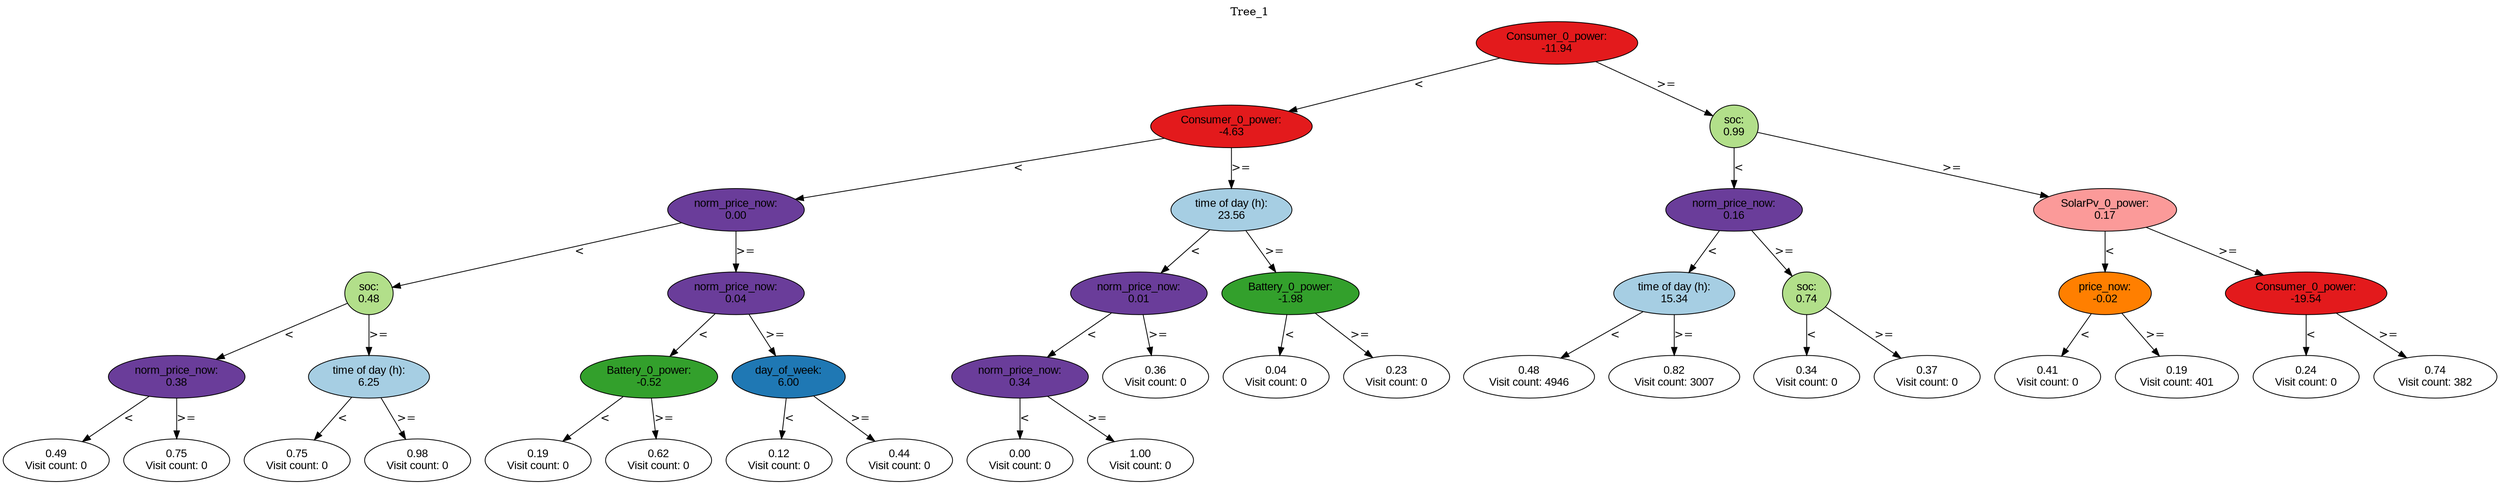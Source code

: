 digraph BST {
    node [fontname="Arial" style=filled colorscheme=paired12];
    0 [ label = "Consumer_0_power:
-11.94" fillcolor=6];
    1 [ label = "Consumer_0_power:
-4.63" fillcolor=6];
    2 [ label = "norm_price_now:
0.00" fillcolor=10];
    3 [ label = "soc:
0.48" fillcolor=3];
    4 [ label = "norm_price_now:
0.38" fillcolor=10];
    5 [ label = "0.49
Visit count: 0" fillcolor=white];
    6 [ label = "0.75
Visit count: 0" fillcolor=white];
    7 [ label = "time of day (h):
6.25" fillcolor=1];
    8 [ label = "0.75
Visit count: 0" fillcolor=white];
    9 [ label = "0.98
Visit count: 0" fillcolor=white];
    10 [ label = "norm_price_now:
0.04" fillcolor=10];
    11 [ label = "Battery_0_power:
-0.52" fillcolor=4];
    12 [ label = "0.19
Visit count: 0" fillcolor=white];
    13 [ label = "0.62
Visit count: 0" fillcolor=white];
    14 [ label = "day_of_week:
6.00" fillcolor=2];
    15 [ label = "0.12
Visit count: 0" fillcolor=white];
    16 [ label = "0.44
Visit count: 0" fillcolor=white];
    17 [ label = "time of day (h):
23.56" fillcolor=1];
    18 [ label = "norm_price_now:
0.01" fillcolor=10];
    19 [ label = "norm_price_now:
0.34" fillcolor=10];
    20 [ label = "0.00
Visit count: 0" fillcolor=white];
    21 [ label = "1.00
Visit count: 0" fillcolor=white];
    22 [ label = "0.36
Visit count: 0" fillcolor=white];
    23 [ label = "Battery_0_power:
-1.98" fillcolor=4];
    24 [ label = "0.04
Visit count: 0" fillcolor=white];
    25 [ label = "0.23
Visit count: 0" fillcolor=white];
    26 [ label = "soc:
0.99" fillcolor=3];
    27 [ label = "norm_price_now:
0.16" fillcolor=10];
    28 [ label = "time of day (h):
15.34" fillcolor=1];
    29 [ label = "0.48
Visit count: 4946" fillcolor=white];
    30 [ label = "0.82
Visit count: 3007" fillcolor=white];
    31 [ label = "soc:
0.74" fillcolor=3];
    32 [ label = "0.34
Visit count: 0" fillcolor=white];
    33 [ label = "0.37
Visit count: 0" fillcolor=white];
    34 [ label = "SolarPv_0_power:
0.17" fillcolor=5];
    35 [ label = "price_now:
-0.02" fillcolor=8];
    36 [ label = "0.41
Visit count: 0" fillcolor=white];
    37 [ label = "0.19
Visit count: 401" fillcolor=white];
    38 [ label = "Consumer_0_power:
-19.54" fillcolor=6];
    39 [ label = "0.24
Visit count: 0" fillcolor=white];
    40 [ label = "0.74
Visit count: 382" fillcolor=white];

    0  -> 1[ label = "<"];
    0  -> 26[ label = ">="];
    1  -> 2[ label = "<"];
    1  -> 17[ label = ">="];
    2  -> 3[ label = "<"];
    2  -> 10[ label = ">="];
    3  -> 4[ label = "<"];
    3  -> 7[ label = ">="];
    4  -> 5[ label = "<"];
    4  -> 6[ label = ">="];
    7  -> 8[ label = "<"];
    7  -> 9[ label = ">="];
    10  -> 11[ label = "<"];
    10  -> 14[ label = ">="];
    11  -> 12[ label = "<"];
    11  -> 13[ label = ">="];
    14  -> 15[ label = "<"];
    14  -> 16[ label = ">="];
    17  -> 18[ label = "<"];
    17  -> 23[ label = ">="];
    18  -> 19[ label = "<"];
    18  -> 22[ label = ">="];
    19  -> 20[ label = "<"];
    19  -> 21[ label = ">="];
    23  -> 24[ label = "<"];
    23  -> 25[ label = ">="];
    26  -> 27[ label = "<"];
    26  -> 34[ label = ">="];
    27  -> 28[ label = "<"];
    27  -> 31[ label = ">="];
    28  -> 29[ label = "<"];
    28  -> 30[ label = ">="];
    31  -> 32[ label = "<"];
    31  -> 33[ label = ">="];
    34  -> 35[ label = "<"];
    34  -> 38[ label = ">="];
    35  -> 36[ label = "<"];
    35  -> 37[ label = ">="];
    38  -> 39[ label = "<"];
    38  -> 40[ label = ">="];

    labelloc="t";
    label="Tree_1";
}